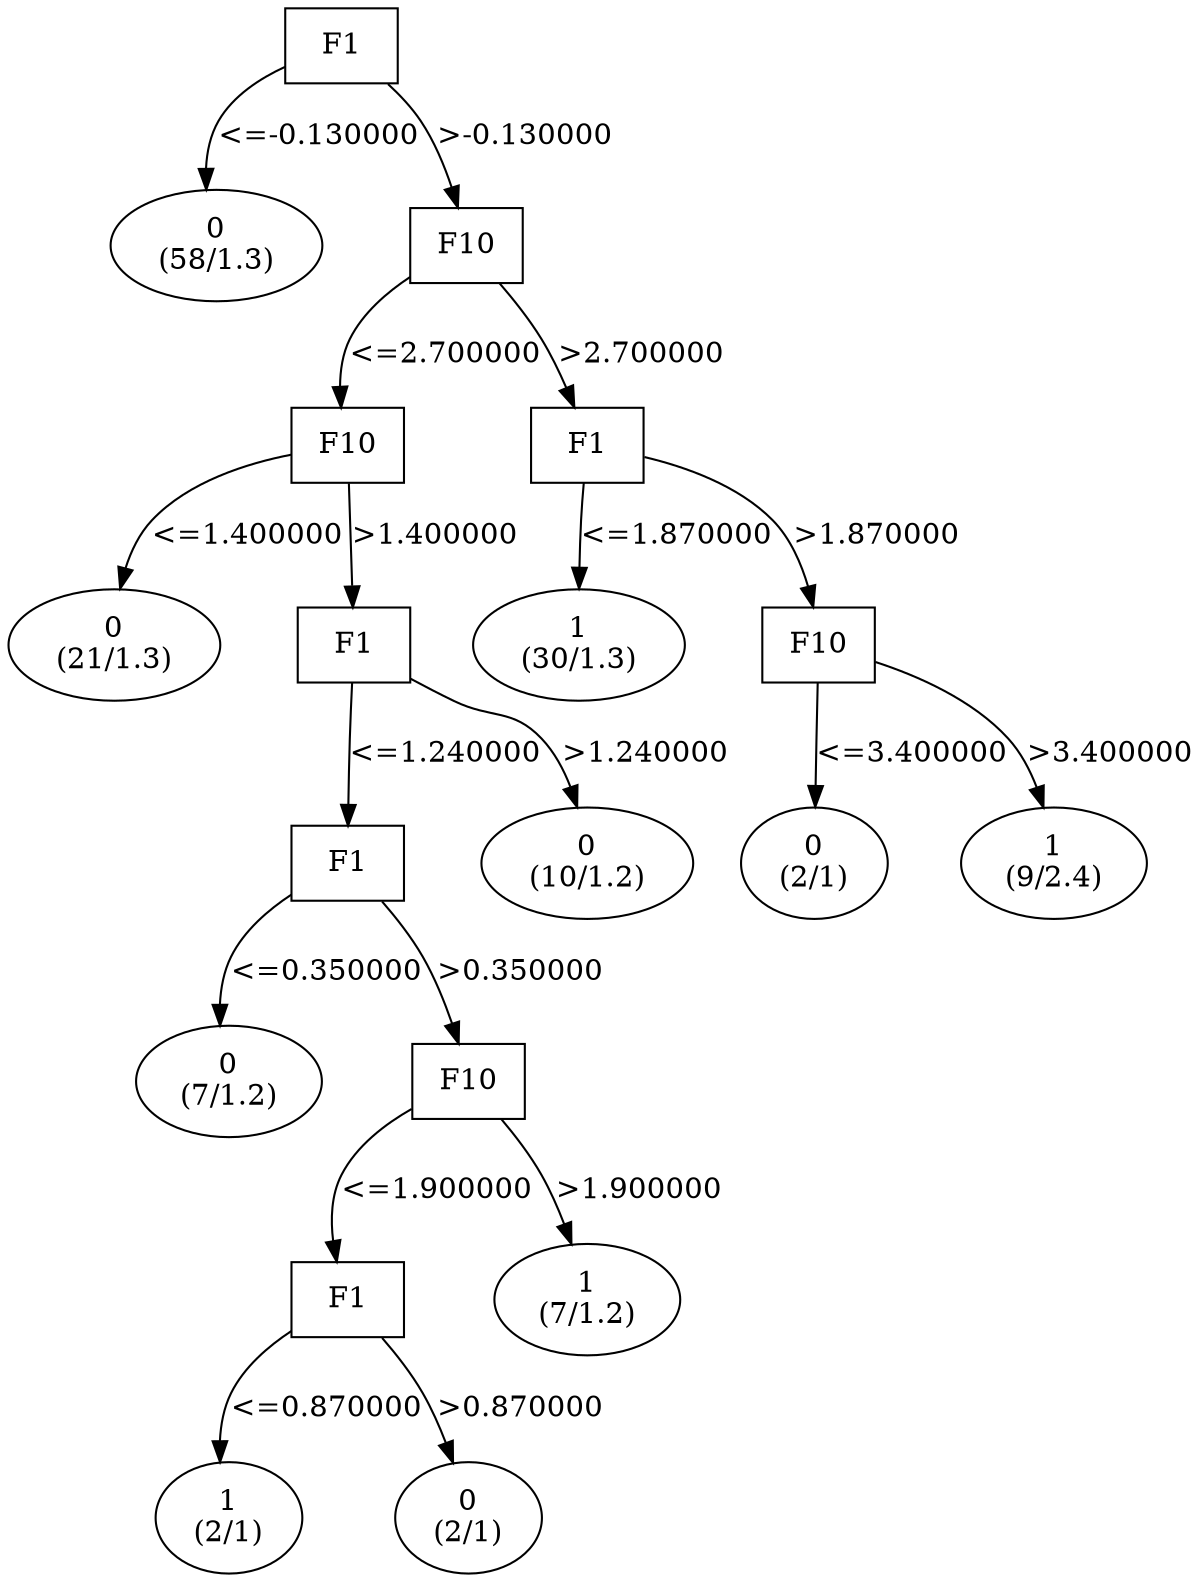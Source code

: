 digraph YaDT {
n0 [ shape=box, label="F1\n"]
n0 -> n1 [label="<=-0.130000"]
n1 [ shape=ellipse, label="0\n(58/1.3)"]
n0 -> n2 [label=">-0.130000"]
n2 [ shape=box, label="F10\n"]
n2 -> n3 [label="<=2.700000"]
n3 [ shape=box, label="F10\n"]
n3 -> n4 [label="<=1.400000"]
n4 [ shape=ellipse, label="0\n(21/1.3)"]
n3 -> n5 [label=">1.400000"]
n5 [ shape=box, label="F1\n"]
n5 -> n6 [label="<=1.240000"]
n6 [ shape=box, label="F1\n"]
n6 -> n7 [label="<=0.350000"]
n7 [ shape=ellipse, label="0\n(7/1.2)"]
n6 -> n8 [label=">0.350000"]
n8 [ shape=box, label="F10\n"]
n8 -> n9 [label="<=1.900000"]
n9 [ shape=box, label="F1\n"]
n9 -> n10 [label="<=0.870000"]
n10 [ shape=ellipse, label="1\n(2/1)"]
n9 -> n11 [label=">0.870000"]
n11 [ shape=ellipse, label="0\n(2/1)"]
n8 -> n13 [label=">1.900000"]
n13 [ shape=ellipse, label="1\n(7/1.2)"]
n5 -> n16 [label=">1.240000"]
n16 [ shape=ellipse, label="0\n(10/1.2)"]
n2 -> n19 [label=">2.700000"]
n19 [ shape=box, label="F1\n"]
n19 -> n20 [label="<=1.870000"]
n20 [ shape=ellipse, label="1\n(30/1.3)"]
n19 -> n21 [label=">1.870000"]
n21 [ shape=box, label="F10\n"]
n21 -> n22 [label="<=3.400000"]
n22 [ shape=ellipse, label="0\n(2/1)"]
n21 -> n23 [label=">3.400000"]
n23 [ shape=ellipse, label="1\n(9/2.4)"]
}
